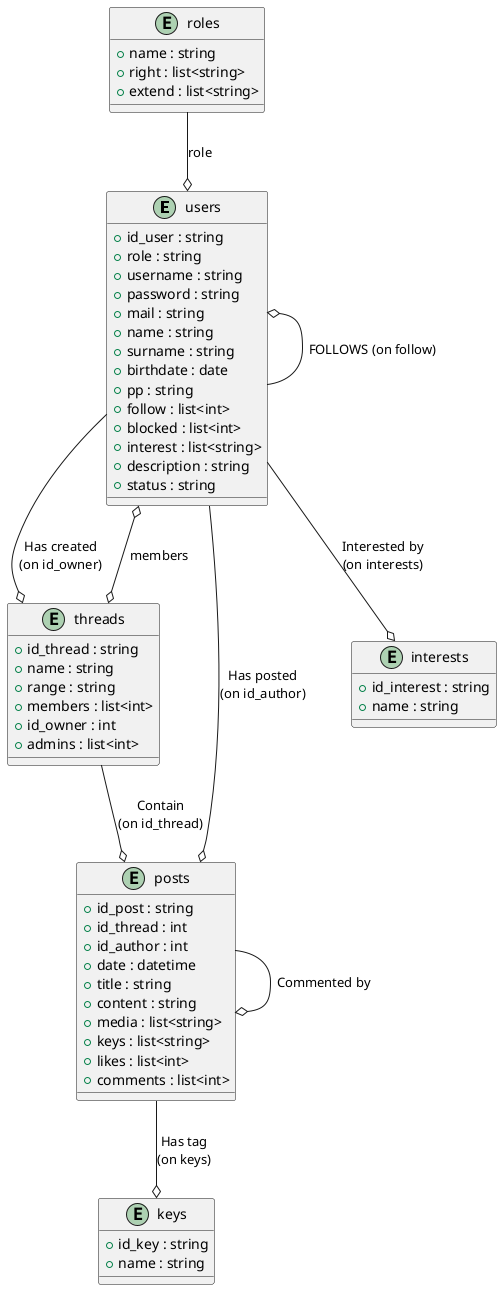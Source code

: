 @startuml

entity "users" as Users {
    + id_user : string
    + role : string
    + username : string
    + password : string
    + mail : string
    + name : string
    + surname : string
    + birthdate : date
    + pp : string
    + follow : list<int>
    + blocked : list<int>
    + interest : list<string>
    + description : string
    + status : string
}

entity "roles" as Roles {
    + name : string
    + right : list<string>
    + extend : list<string>
}

entity "threads" as Threads {
    + id_thread : string
    + name : string
    + range : string
    + members : list<int>
    + id_owner : int
    + admins : list<int>
}

entity "posts" as Posts {
    + id_post : string
    + id_thread : int
    + id_author : int
    + date : datetime
    + title : string
    + content : string
    + media : list<string>
    + keys : list<string>
    + likes : list<int>
    + comments : list<int>
}

entity "interests" as Interests {
    + id_interest : string
    + name : string
}

entity "keys" as Keys {
    + id_key : string
    + name : string
}

Users --o Interests : "Interested by\n(on interests)"
Users --o Threads : "Has created\n(on id_owner)"
Users --o Posts : "Has posted\n(on id_author)"
Users o-- Users: "FOLLOWS (on follow)"
Threads --o Posts : "Contain\n(on id_thread)"
Threads o--o Users : "members"
Roles --o Users : "role"
Posts --o Posts : "Commented by"
Posts --o Keys : "Has tag\n(on keys)"

@enduml
